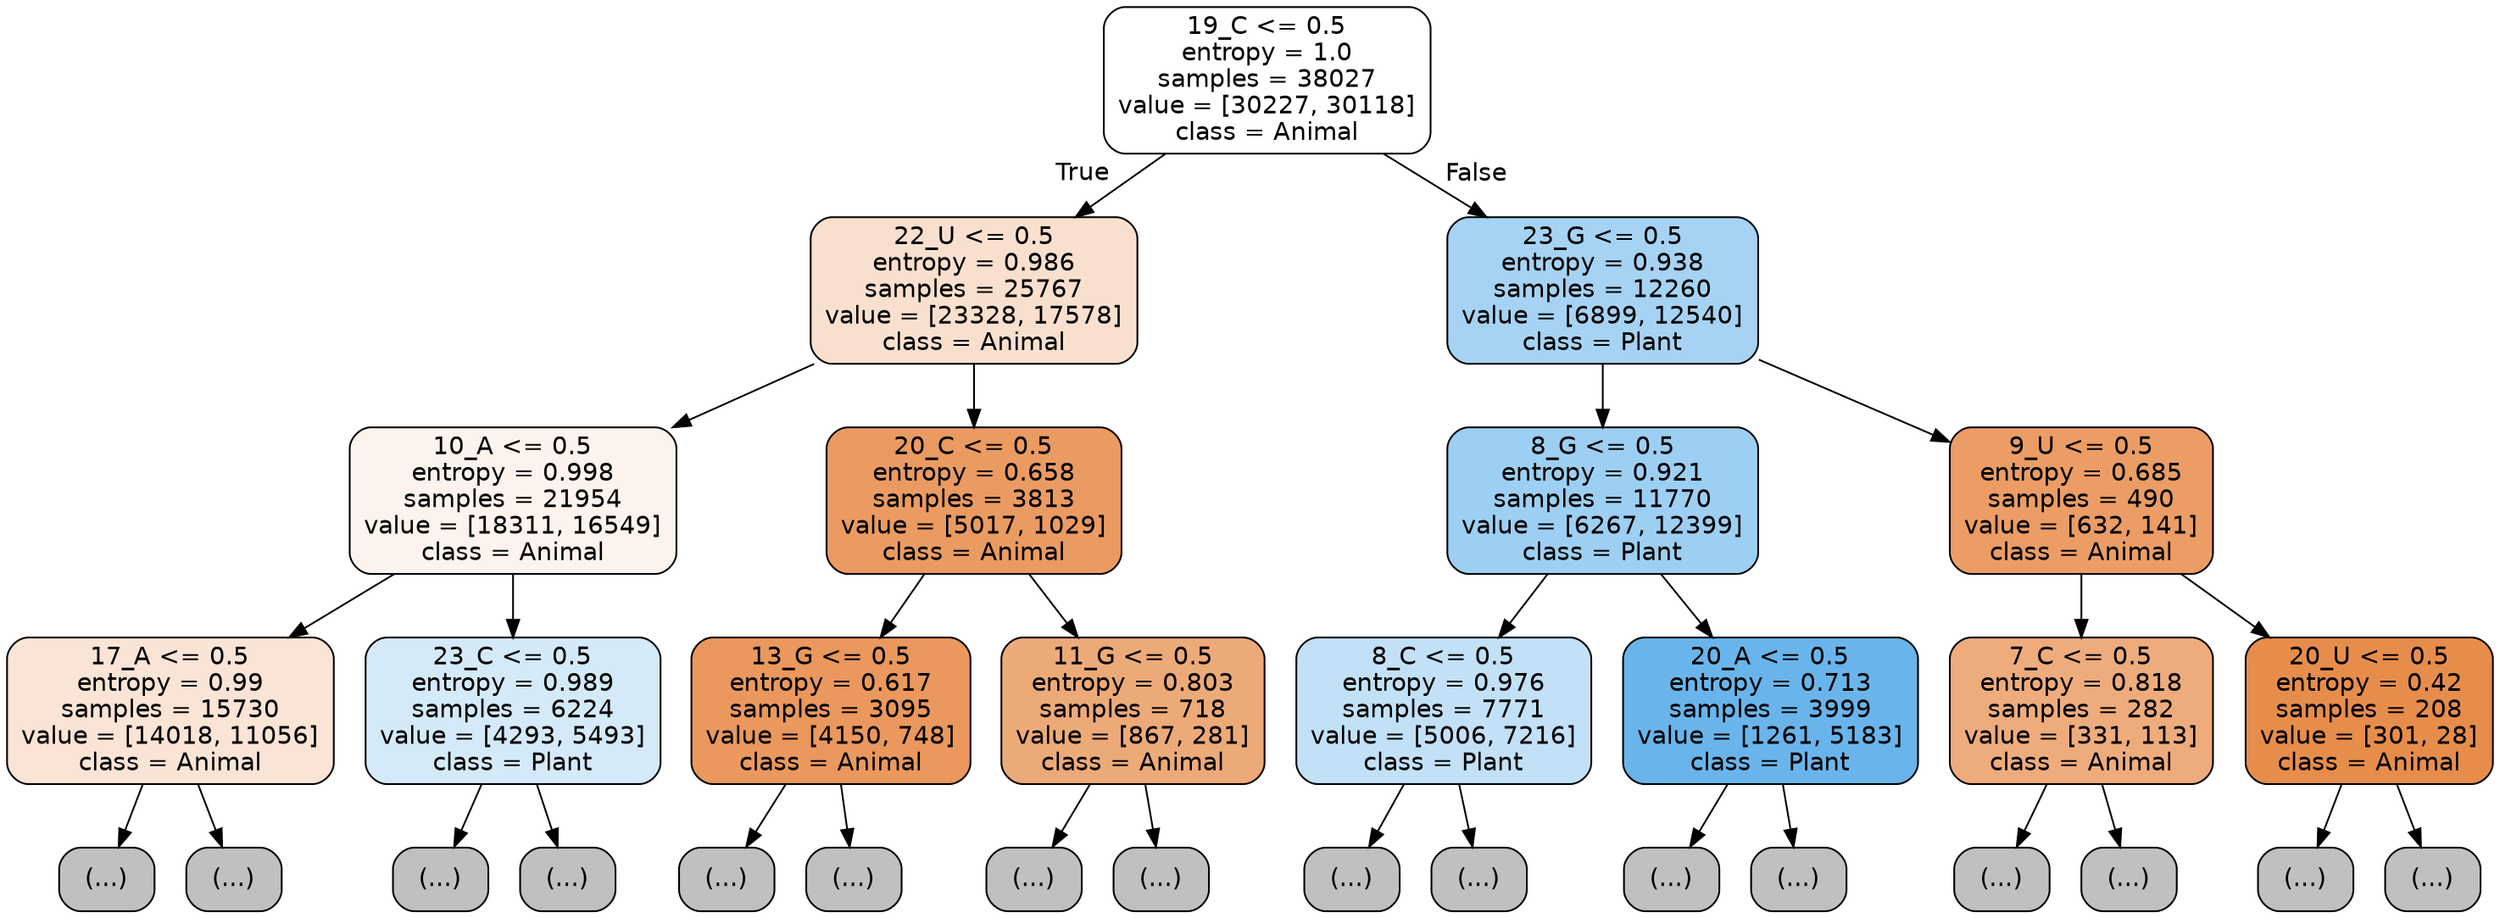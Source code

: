 digraph Tree {
node [shape=box, style="filled, rounded", color="black", fontname="helvetica"] ;
edge [fontname="helvetica"] ;
0 [label="19_C <= 0.5\nentropy = 1.0\nsamples = 38027\nvalue = [30227, 30118]\nclass = Animal", fillcolor="#fffffe"] ;
1 [label="22_U <= 0.5\nentropy = 0.986\nsamples = 25767\nvalue = [23328, 17578]\nclass = Animal", fillcolor="#f9e0ce"] ;
0 -> 1 [labeldistance=2.5, labelangle=45, headlabel="True"] ;
2 [label="10_A <= 0.5\nentropy = 0.998\nsamples = 21954\nvalue = [18311, 16549]\nclass = Animal", fillcolor="#fcf3ec"] ;
1 -> 2 ;
3 [label="17_A <= 0.5\nentropy = 0.99\nsamples = 15730\nvalue = [14018, 11056]\nclass = Animal", fillcolor="#fae4d5"] ;
2 -> 3 ;
4 [label="(...)", fillcolor="#C0C0C0"] ;
3 -> 4 ;
6385 [label="(...)", fillcolor="#C0C0C0"] ;
3 -> 6385 ;
8248 [label="23_C <= 0.5\nentropy = 0.989\nsamples = 6224\nvalue = [4293, 5493]\nclass = Plant", fillcolor="#d4eaf9"] ;
2 -> 8248 ;
8249 [label="(...)", fillcolor="#C0C0C0"] ;
8248 -> 8249 ;
11012 [label="(...)", fillcolor="#C0C0C0"] ;
8248 -> 11012 ;
11097 [label="20_C <= 0.5\nentropy = 0.658\nsamples = 3813\nvalue = [5017, 1029]\nclass = Animal", fillcolor="#ea9b62"] ;
1 -> 11097 ;
11098 [label="13_G <= 0.5\nentropy = 0.617\nsamples = 3095\nvalue = [4150, 748]\nclass = Animal", fillcolor="#ea985d"] ;
11097 -> 11098 ;
11099 [label="(...)", fillcolor="#C0C0C0"] ;
11098 -> 11099 ;
11804 [label="(...)", fillcolor="#C0C0C0"] ;
11098 -> 11804 ;
12151 [label="11_G <= 0.5\nentropy = 0.803\nsamples = 718\nvalue = [867, 281]\nclass = Animal", fillcolor="#edaa79"] ;
11097 -> 12151 ;
12152 [label="(...)", fillcolor="#C0C0C0"] ;
12151 -> 12152 ;
12437 [label="(...)", fillcolor="#C0C0C0"] ;
12151 -> 12437 ;
12544 [label="23_G <= 0.5\nentropy = 0.938\nsamples = 12260\nvalue = [6899, 12540]\nclass = Plant", fillcolor="#a6d3f3"] ;
0 -> 12544 [labeldistance=2.5, labelangle=-45, headlabel="False"] ;
12545 [label="8_G <= 0.5\nentropy = 0.921\nsamples = 11770\nvalue = [6267, 12399]\nclass = Plant", fillcolor="#9dcff2"] ;
12544 -> 12545 ;
12546 [label="8_C <= 0.5\nentropy = 0.976\nsamples = 7771\nvalue = [5006, 7216]\nclass = Plant", fillcolor="#c2e1f7"] ;
12545 -> 12546 ;
12547 [label="(...)", fillcolor="#C0C0C0"] ;
12546 -> 12547 ;
14708 [label="(...)", fillcolor="#C0C0C0"] ;
12546 -> 14708 ;
15637 [label="20_A <= 0.5\nentropy = 0.713\nsamples = 3999\nvalue = [1261, 5183]\nclass = Plant", fillcolor="#69b5eb"] ;
12545 -> 15637 ;
15638 [label="(...)", fillcolor="#C0C0C0"] ;
15637 -> 15638 ;
16339 [label="(...)", fillcolor="#C0C0C0"] ;
15637 -> 16339 ;
16650 [label="9_U <= 0.5\nentropy = 0.685\nsamples = 490\nvalue = [632, 141]\nclass = Animal", fillcolor="#eb9d65"] ;
12544 -> 16650 ;
16651 [label="7_C <= 0.5\nentropy = 0.818\nsamples = 282\nvalue = [331, 113]\nclass = Animal", fillcolor="#eeac7d"] ;
16650 -> 16651 ;
16652 [label="(...)", fillcolor="#C0C0C0"] ;
16651 -> 16652 ;
16767 [label="(...)", fillcolor="#C0C0C0"] ;
16651 -> 16767 ;
16798 [label="20_U <= 0.5\nentropy = 0.42\nsamples = 208\nvalue = [301, 28]\nclass = Animal", fillcolor="#e78d4b"] ;
16650 -> 16798 ;
16799 [label="(...)", fillcolor="#C0C0C0"] ;
16798 -> 16799 ;
16842 [label="(...)", fillcolor="#C0C0C0"] ;
16798 -> 16842 ;
}